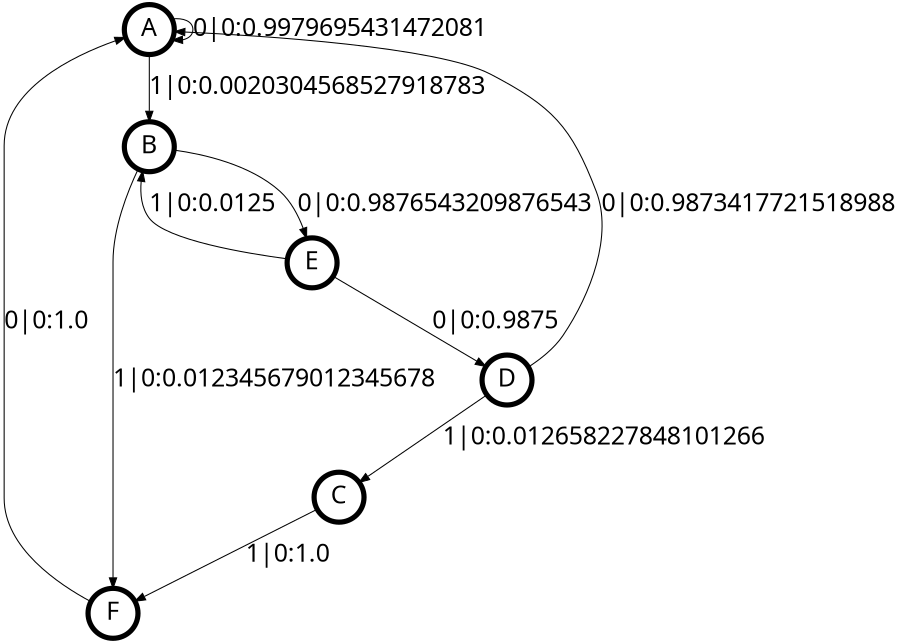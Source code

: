 digraph  {
size = "6,8.5";
ratio = "fill";
node
[shape = circle];
node [fontsize = 24];
node [penwidth = 5];
edge [fontsize = 24];
node [fontname = "CMU Serif Roman"];
graph [fontname = "CMU Serif Roman"];
edge [fontname = "CMU Serif Roman"];
A -> A [label = "0|0:0.9979695431472081\l"];
A -> B [label = "1|0:0.0020304568527918783\l"];
B -> E [label = "0|0:0.9876543209876543\l"];
B -> F [label = "1|0:0.012345679012345678\l"];
C -> F [label = "1|0:1.0\l"];
D -> A [label = "0|0:0.9873417721518988\l"];
D -> C [label = "1|0:0.012658227848101266\l"];
E -> B [label = "1|0:0.0125\l"];
E -> D [label = "0|0:0.9875\l"];
F -> A [label = "0|0:1.0\l"];
}